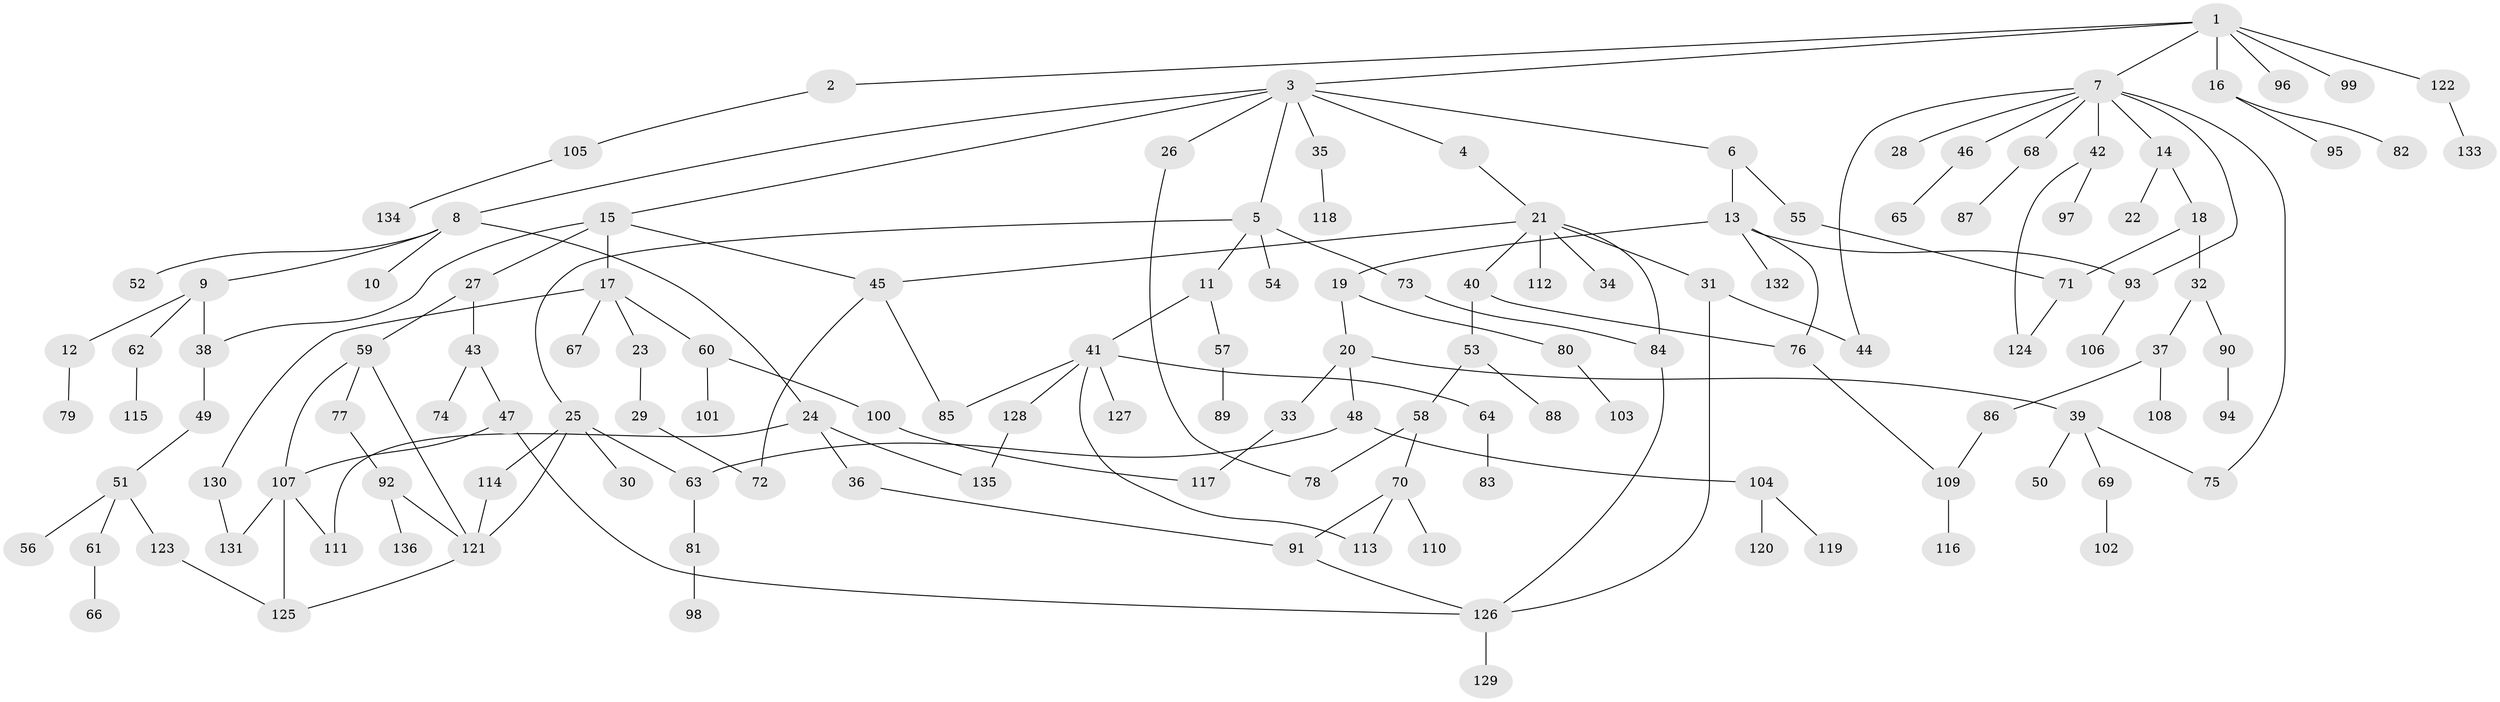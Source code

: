 // coarse degree distribution, {6: 0.06451612903225806, 2: 0.25806451612903225, 11: 0.010752688172043012, 3: 0.1935483870967742, 10: 0.010752688172043012, 4: 0.053763440860215055, 1: 0.3655913978494624, 8: 0.010752688172043012, 5: 0.021505376344086023, 9: 0.010752688172043012}
// Generated by graph-tools (version 1.1) at 2025/51/02/27/25 19:51:40]
// undirected, 136 vertices, 164 edges
graph export_dot {
graph [start="1"]
  node [color=gray90,style=filled];
  1;
  2;
  3;
  4;
  5;
  6;
  7;
  8;
  9;
  10;
  11;
  12;
  13;
  14;
  15;
  16;
  17;
  18;
  19;
  20;
  21;
  22;
  23;
  24;
  25;
  26;
  27;
  28;
  29;
  30;
  31;
  32;
  33;
  34;
  35;
  36;
  37;
  38;
  39;
  40;
  41;
  42;
  43;
  44;
  45;
  46;
  47;
  48;
  49;
  50;
  51;
  52;
  53;
  54;
  55;
  56;
  57;
  58;
  59;
  60;
  61;
  62;
  63;
  64;
  65;
  66;
  67;
  68;
  69;
  70;
  71;
  72;
  73;
  74;
  75;
  76;
  77;
  78;
  79;
  80;
  81;
  82;
  83;
  84;
  85;
  86;
  87;
  88;
  89;
  90;
  91;
  92;
  93;
  94;
  95;
  96;
  97;
  98;
  99;
  100;
  101;
  102;
  103;
  104;
  105;
  106;
  107;
  108;
  109;
  110;
  111;
  112;
  113;
  114;
  115;
  116;
  117;
  118;
  119;
  120;
  121;
  122;
  123;
  124;
  125;
  126;
  127;
  128;
  129;
  130;
  131;
  132;
  133;
  134;
  135;
  136;
  1 -- 2;
  1 -- 3;
  1 -- 7;
  1 -- 16;
  1 -- 96;
  1 -- 99;
  1 -- 122;
  2 -- 105;
  3 -- 4;
  3 -- 5;
  3 -- 6;
  3 -- 8;
  3 -- 15;
  3 -- 26;
  3 -- 35;
  4 -- 21;
  5 -- 11;
  5 -- 25;
  5 -- 54;
  5 -- 73;
  6 -- 13;
  6 -- 55;
  7 -- 14;
  7 -- 28;
  7 -- 42;
  7 -- 46;
  7 -- 68;
  7 -- 44;
  7 -- 75;
  7 -- 93;
  8 -- 9;
  8 -- 10;
  8 -- 24;
  8 -- 52;
  9 -- 12;
  9 -- 62;
  9 -- 38;
  11 -- 41;
  11 -- 57;
  12 -- 79;
  13 -- 19;
  13 -- 93;
  13 -- 132;
  13 -- 76;
  14 -- 18;
  14 -- 22;
  15 -- 17;
  15 -- 27;
  15 -- 38;
  15 -- 45;
  16 -- 82;
  16 -- 95;
  17 -- 23;
  17 -- 60;
  17 -- 67;
  17 -- 130;
  18 -- 32;
  18 -- 71;
  19 -- 20;
  19 -- 80;
  20 -- 33;
  20 -- 39;
  20 -- 48;
  21 -- 31;
  21 -- 34;
  21 -- 40;
  21 -- 84;
  21 -- 112;
  21 -- 45;
  23 -- 29;
  24 -- 36;
  24 -- 135;
  24 -- 111;
  25 -- 30;
  25 -- 114;
  25 -- 121;
  25 -- 63;
  26 -- 78;
  27 -- 43;
  27 -- 59;
  29 -- 72;
  31 -- 44;
  31 -- 126;
  32 -- 37;
  32 -- 90;
  33 -- 117;
  35 -- 118;
  36 -- 91;
  37 -- 86;
  37 -- 108;
  38 -- 49;
  39 -- 50;
  39 -- 69;
  39 -- 75;
  40 -- 53;
  40 -- 76;
  41 -- 64;
  41 -- 85;
  41 -- 127;
  41 -- 128;
  41 -- 113;
  42 -- 97;
  42 -- 124;
  43 -- 47;
  43 -- 74;
  45 -- 72;
  45 -- 85;
  46 -- 65;
  47 -- 107;
  47 -- 126;
  48 -- 63;
  48 -- 104;
  49 -- 51;
  51 -- 56;
  51 -- 61;
  51 -- 123;
  53 -- 58;
  53 -- 88;
  55 -- 71;
  57 -- 89;
  58 -- 70;
  58 -- 78;
  59 -- 77;
  59 -- 107;
  59 -- 121;
  60 -- 100;
  60 -- 101;
  61 -- 66;
  62 -- 115;
  63 -- 81;
  64 -- 83;
  68 -- 87;
  69 -- 102;
  70 -- 91;
  70 -- 110;
  70 -- 113;
  71 -- 124;
  73 -- 84;
  76 -- 109;
  77 -- 92;
  80 -- 103;
  81 -- 98;
  84 -- 126;
  86 -- 109;
  90 -- 94;
  91 -- 126;
  92 -- 136;
  92 -- 121;
  93 -- 106;
  100 -- 117;
  104 -- 119;
  104 -- 120;
  105 -- 134;
  107 -- 111;
  107 -- 131;
  107 -- 125;
  109 -- 116;
  114 -- 121;
  121 -- 125;
  122 -- 133;
  123 -- 125;
  126 -- 129;
  128 -- 135;
  130 -- 131;
}
